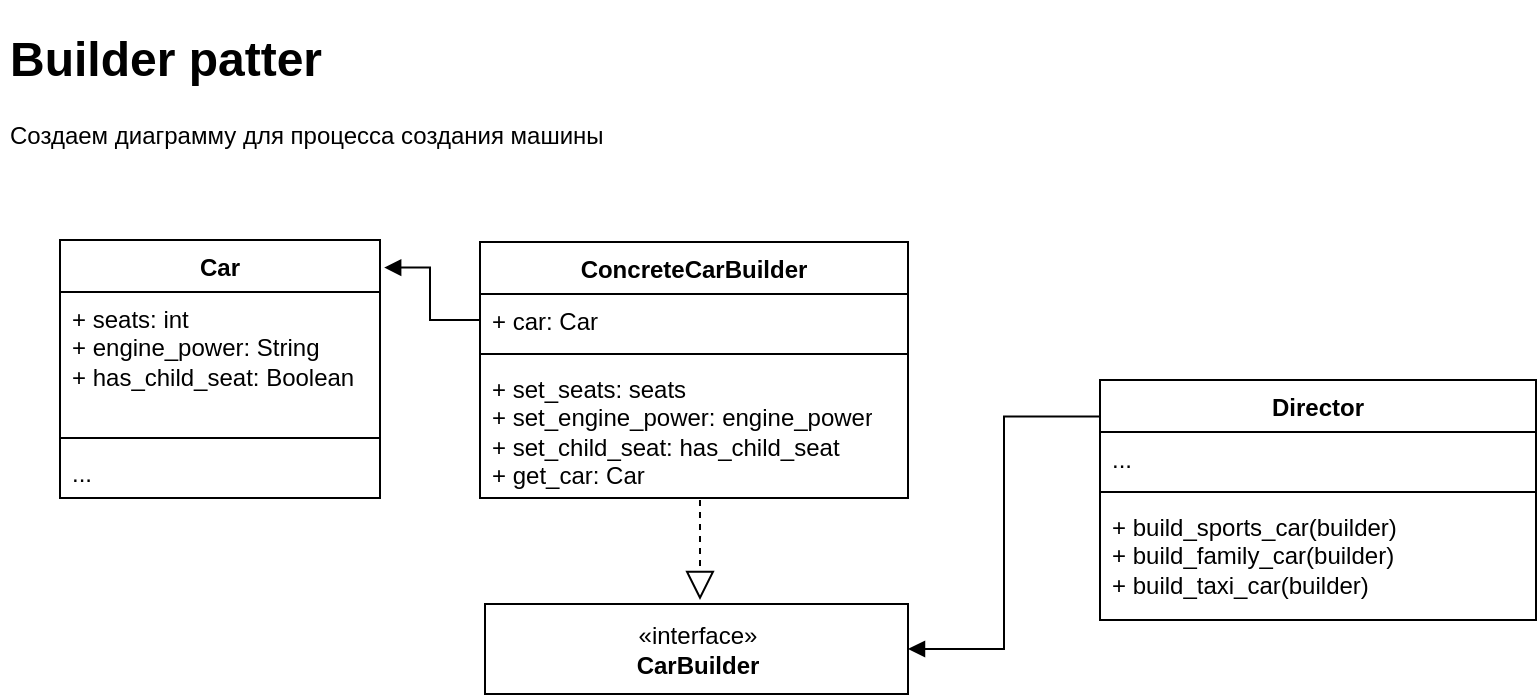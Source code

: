 <mxfile version="22.1.4" type="device">
  <diagram name="Страница — 1" id="6yDmHbp4VGcRp27KABB-">
    <mxGraphModel dx="1050" dy="565" grid="0" gridSize="10" guides="1" tooltips="1" connect="1" arrows="1" fold="1" page="1" pageScale="1" pageWidth="827" pageHeight="1169" math="0" shadow="0">
      <root>
        <mxCell id="0" />
        <mxCell id="1" parent="0" />
        <mxCell id="W3wz_OEsMSsRZySmgY68-1" value="&lt;h1&gt;Builder patter&lt;/h1&gt;&lt;p&gt;Создаем диаграмму для процесса создания машины&lt;/p&gt;" style="text;html=1;strokeColor=none;fillColor=none;spacing=5;spacingTop=-20;whiteSpace=wrap;overflow=hidden;rounded=0;" vertex="1" parent="1">
          <mxGeometry x="10" y="10" width="320" height="70" as="geometry" />
        </mxCell>
        <mxCell id="W3wz_OEsMSsRZySmgY68-2" value="Car" style="swimlane;fontStyle=1;align=center;verticalAlign=top;childLayout=stackLayout;horizontal=1;startSize=26;horizontalStack=0;resizeParent=1;resizeParentMax=0;resizeLast=0;collapsible=1;marginBottom=0;whiteSpace=wrap;html=1;" vertex="1" parent="1">
          <mxGeometry x="40" y="120" width="160" height="129" as="geometry" />
        </mxCell>
        <mxCell id="W3wz_OEsMSsRZySmgY68-3" value="+ seats: int&lt;br&gt;+ engine_power: String&lt;br&gt;+ has_child_seat: Boolean" style="text;strokeColor=none;fillColor=none;align=left;verticalAlign=top;spacingLeft=4;spacingRight=4;overflow=hidden;rotatable=0;points=[[0,0.5],[1,0.5]];portConstraint=eastwest;whiteSpace=wrap;html=1;" vertex="1" parent="W3wz_OEsMSsRZySmgY68-2">
          <mxGeometry y="26" width="160" height="69" as="geometry" />
        </mxCell>
        <mxCell id="W3wz_OEsMSsRZySmgY68-4" value="" style="line;strokeWidth=1;fillColor=none;align=left;verticalAlign=middle;spacingTop=-1;spacingLeft=3;spacingRight=3;rotatable=0;labelPosition=right;points=[];portConstraint=eastwest;strokeColor=inherit;" vertex="1" parent="W3wz_OEsMSsRZySmgY68-2">
          <mxGeometry y="95" width="160" height="8" as="geometry" />
        </mxCell>
        <mxCell id="W3wz_OEsMSsRZySmgY68-5" value="..." style="text;strokeColor=none;fillColor=none;align=left;verticalAlign=top;spacingLeft=4;spacingRight=4;overflow=hidden;rotatable=0;points=[[0,0.5],[1,0.5]];portConstraint=eastwest;whiteSpace=wrap;html=1;" vertex="1" parent="W3wz_OEsMSsRZySmgY68-2">
          <mxGeometry y="103" width="160" height="26" as="geometry" />
        </mxCell>
        <mxCell id="W3wz_OEsMSsRZySmgY68-6" value="ConcreteCarBuilder" style="swimlane;fontStyle=1;align=center;verticalAlign=top;childLayout=stackLayout;horizontal=1;startSize=26;horizontalStack=0;resizeParent=1;resizeParentMax=0;resizeLast=0;collapsible=1;marginBottom=0;whiteSpace=wrap;html=1;" vertex="1" parent="1">
          <mxGeometry x="250" y="121" width="214" height="128" as="geometry" />
        </mxCell>
        <mxCell id="W3wz_OEsMSsRZySmgY68-7" value="+ car: Car" style="text;strokeColor=none;fillColor=none;align=left;verticalAlign=top;spacingLeft=4;spacingRight=4;overflow=hidden;rotatable=0;points=[[0,0.5],[1,0.5]];portConstraint=eastwest;whiteSpace=wrap;html=1;" vertex="1" parent="W3wz_OEsMSsRZySmgY68-6">
          <mxGeometry y="26" width="214" height="26" as="geometry" />
        </mxCell>
        <mxCell id="W3wz_OEsMSsRZySmgY68-8" value="" style="line;strokeWidth=1;fillColor=none;align=left;verticalAlign=middle;spacingTop=-1;spacingLeft=3;spacingRight=3;rotatable=0;labelPosition=right;points=[];portConstraint=eastwest;strokeColor=inherit;" vertex="1" parent="W3wz_OEsMSsRZySmgY68-6">
          <mxGeometry y="52" width="214" height="8" as="geometry" />
        </mxCell>
        <mxCell id="W3wz_OEsMSsRZySmgY68-9" value="+ set_seats: seats&lt;br&gt;+ set_engine_power: engine_power&lt;br&gt;+ set_child_seat: has_child_seat&lt;br&gt;+ get_car: Car" style="text;strokeColor=none;fillColor=none;align=left;verticalAlign=top;spacingLeft=4;spacingRight=4;overflow=hidden;rotatable=0;points=[[0,0.5],[1,0.5]];portConstraint=eastwest;whiteSpace=wrap;html=1;" vertex="1" parent="W3wz_OEsMSsRZySmgY68-6">
          <mxGeometry y="60" width="214" height="68" as="geometry" />
        </mxCell>
        <mxCell id="W3wz_OEsMSsRZySmgY68-10" value="«interface»&lt;br&gt;&lt;b&gt;CarBuilder&lt;/b&gt;" style="html=1;whiteSpace=wrap;" vertex="1" parent="1">
          <mxGeometry x="252.5" y="302" width="211.5" height="45" as="geometry" />
        </mxCell>
        <mxCell id="W3wz_OEsMSsRZySmgY68-11" value="Director" style="swimlane;fontStyle=1;align=center;verticalAlign=top;childLayout=stackLayout;horizontal=1;startSize=26;horizontalStack=0;resizeParent=1;resizeParentMax=0;resizeLast=0;collapsible=1;marginBottom=0;whiteSpace=wrap;html=1;" vertex="1" parent="1">
          <mxGeometry x="560" y="190" width="218" height="120" as="geometry" />
        </mxCell>
        <mxCell id="W3wz_OEsMSsRZySmgY68-12" value="..." style="text;strokeColor=none;fillColor=none;align=left;verticalAlign=top;spacingLeft=4;spacingRight=4;overflow=hidden;rotatable=0;points=[[0,0.5],[1,0.5]];portConstraint=eastwest;whiteSpace=wrap;html=1;" vertex="1" parent="W3wz_OEsMSsRZySmgY68-11">
          <mxGeometry y="26" width="218" height="26" as="geometry" />
        </mxCell>
        <mxCell id="W3wz_OEsMSsRZySmgY68-13" value="" style="line;strokeWidth=1;fillColor=none;align=left;verticalAlign=middle;spacingTop=-1;spacingLeft=3;spacingRight=3;rotatable=0;labelPosition=right;points=[];portConstraint=eastwest;strokeColor=inherit;" vertex="1" parent="W3wz_OEsMSsRZySmgY68-11">
          <mxGeometry y="52" width="218" height="8" as="geometry" />
        </mxCell>
        <mxCell id="W3wz_OEsMSsRZySmgY68-14" value="+&amp;nbsp;build_sports_car(builder)&lt;br&gt;+ build_family_car(builder)&lt;br&gt;+ build_taxi_car(builder)" style="text;strokeColor=none;fillColor=none;align=left;verticalAlign=top;spacingLeft=4;spacingRight=4;overflow=hidden;rotatable=0;points=[[0,0.5],[1,0.5]];portConstraint=eastwest;whiteSpace=wrap;html=1;" vertex="1" parent="W3wz_OEsMSsRZySmgY68-11">
          <mxGeometry y="60" width="218" height="60" as="geometry" />
        </mxCell>
        <mxCell id="W3wz_OEsMSsRZySmgY68-16" value="" style="endArrow=block;endFill=1;html=1;edgeStyle=orthogonalEdgeStyle;align=left;verticalAlign=top;rounded=0;entryX=1.013;entryY=0.107;entryDx=0;entryDy=0;entryPerimeter=0;exitX=0;exitY=0.5;exitDx=0;exitDy=0;" edge="1" parent="1" source="W3wz_OEsMSsRZySmgY68-7" target="W3wz_OEsMSsRZySmgY68-2">
          <mxGeometry x="-1" relative="1" as="geometry">
            <mxPoint x="230" y="380" as="sourcePoint" />
            <mxPoint x="490" y="290" as="targetPoint" />
          </mxGeometry>
        </mxCell>
        <mxCell id="W3wz_OEsMSsRZySmgY68-18" value="" style="endArrow=block;dashed=1;endFill=0;endSize=12;html=1;rounded=0;exitX=0.514;exitY=1.015;exitDx=0;exitDy=0;exitPerimeter=0;" edge="1" parent="1" source="W3wz_OEsMSsRZySmgY68-9">
          <mxGeometry width="160" relative="1" as="geometry">
            <mxPoint x="350" y="250" as="sourcePoint" />
            <mxPoint x="360" y="300" as="targetPoint" />
          </mxGeometry>
        </mxCell>
        <mxCell id="W3wz_OEsMSsRZySmgY68-20" value="" style="endArrow=block;endFill=1;html=1;edgeStyle=orthogonalEdgeStyle;align=left;verticalAlign=top;rounded=0;entryX=1;entryY=0.5;entryDx=0;entryDy=0;exitX=0.002;exitY=0.152;exitDx=0;exitDy=0;exitPerimeter=0;" edge="1" parent="1" source="W3wz_OEsMSsRZySmgY68-11" target="W3wz_OEsMSsRZySmgY68-10">
          <mxGeometry x="-1" relative="1" as="geometry">
            <mxPoint x="530" y="390" as="sourcePoint" />
            <mxPoint x="690" y="390" as="targetPoint" />
          </mxGeometry>
        </mxCell>
      </root>
    </mxGraphModel>
  </diagram>
</mxfile>
